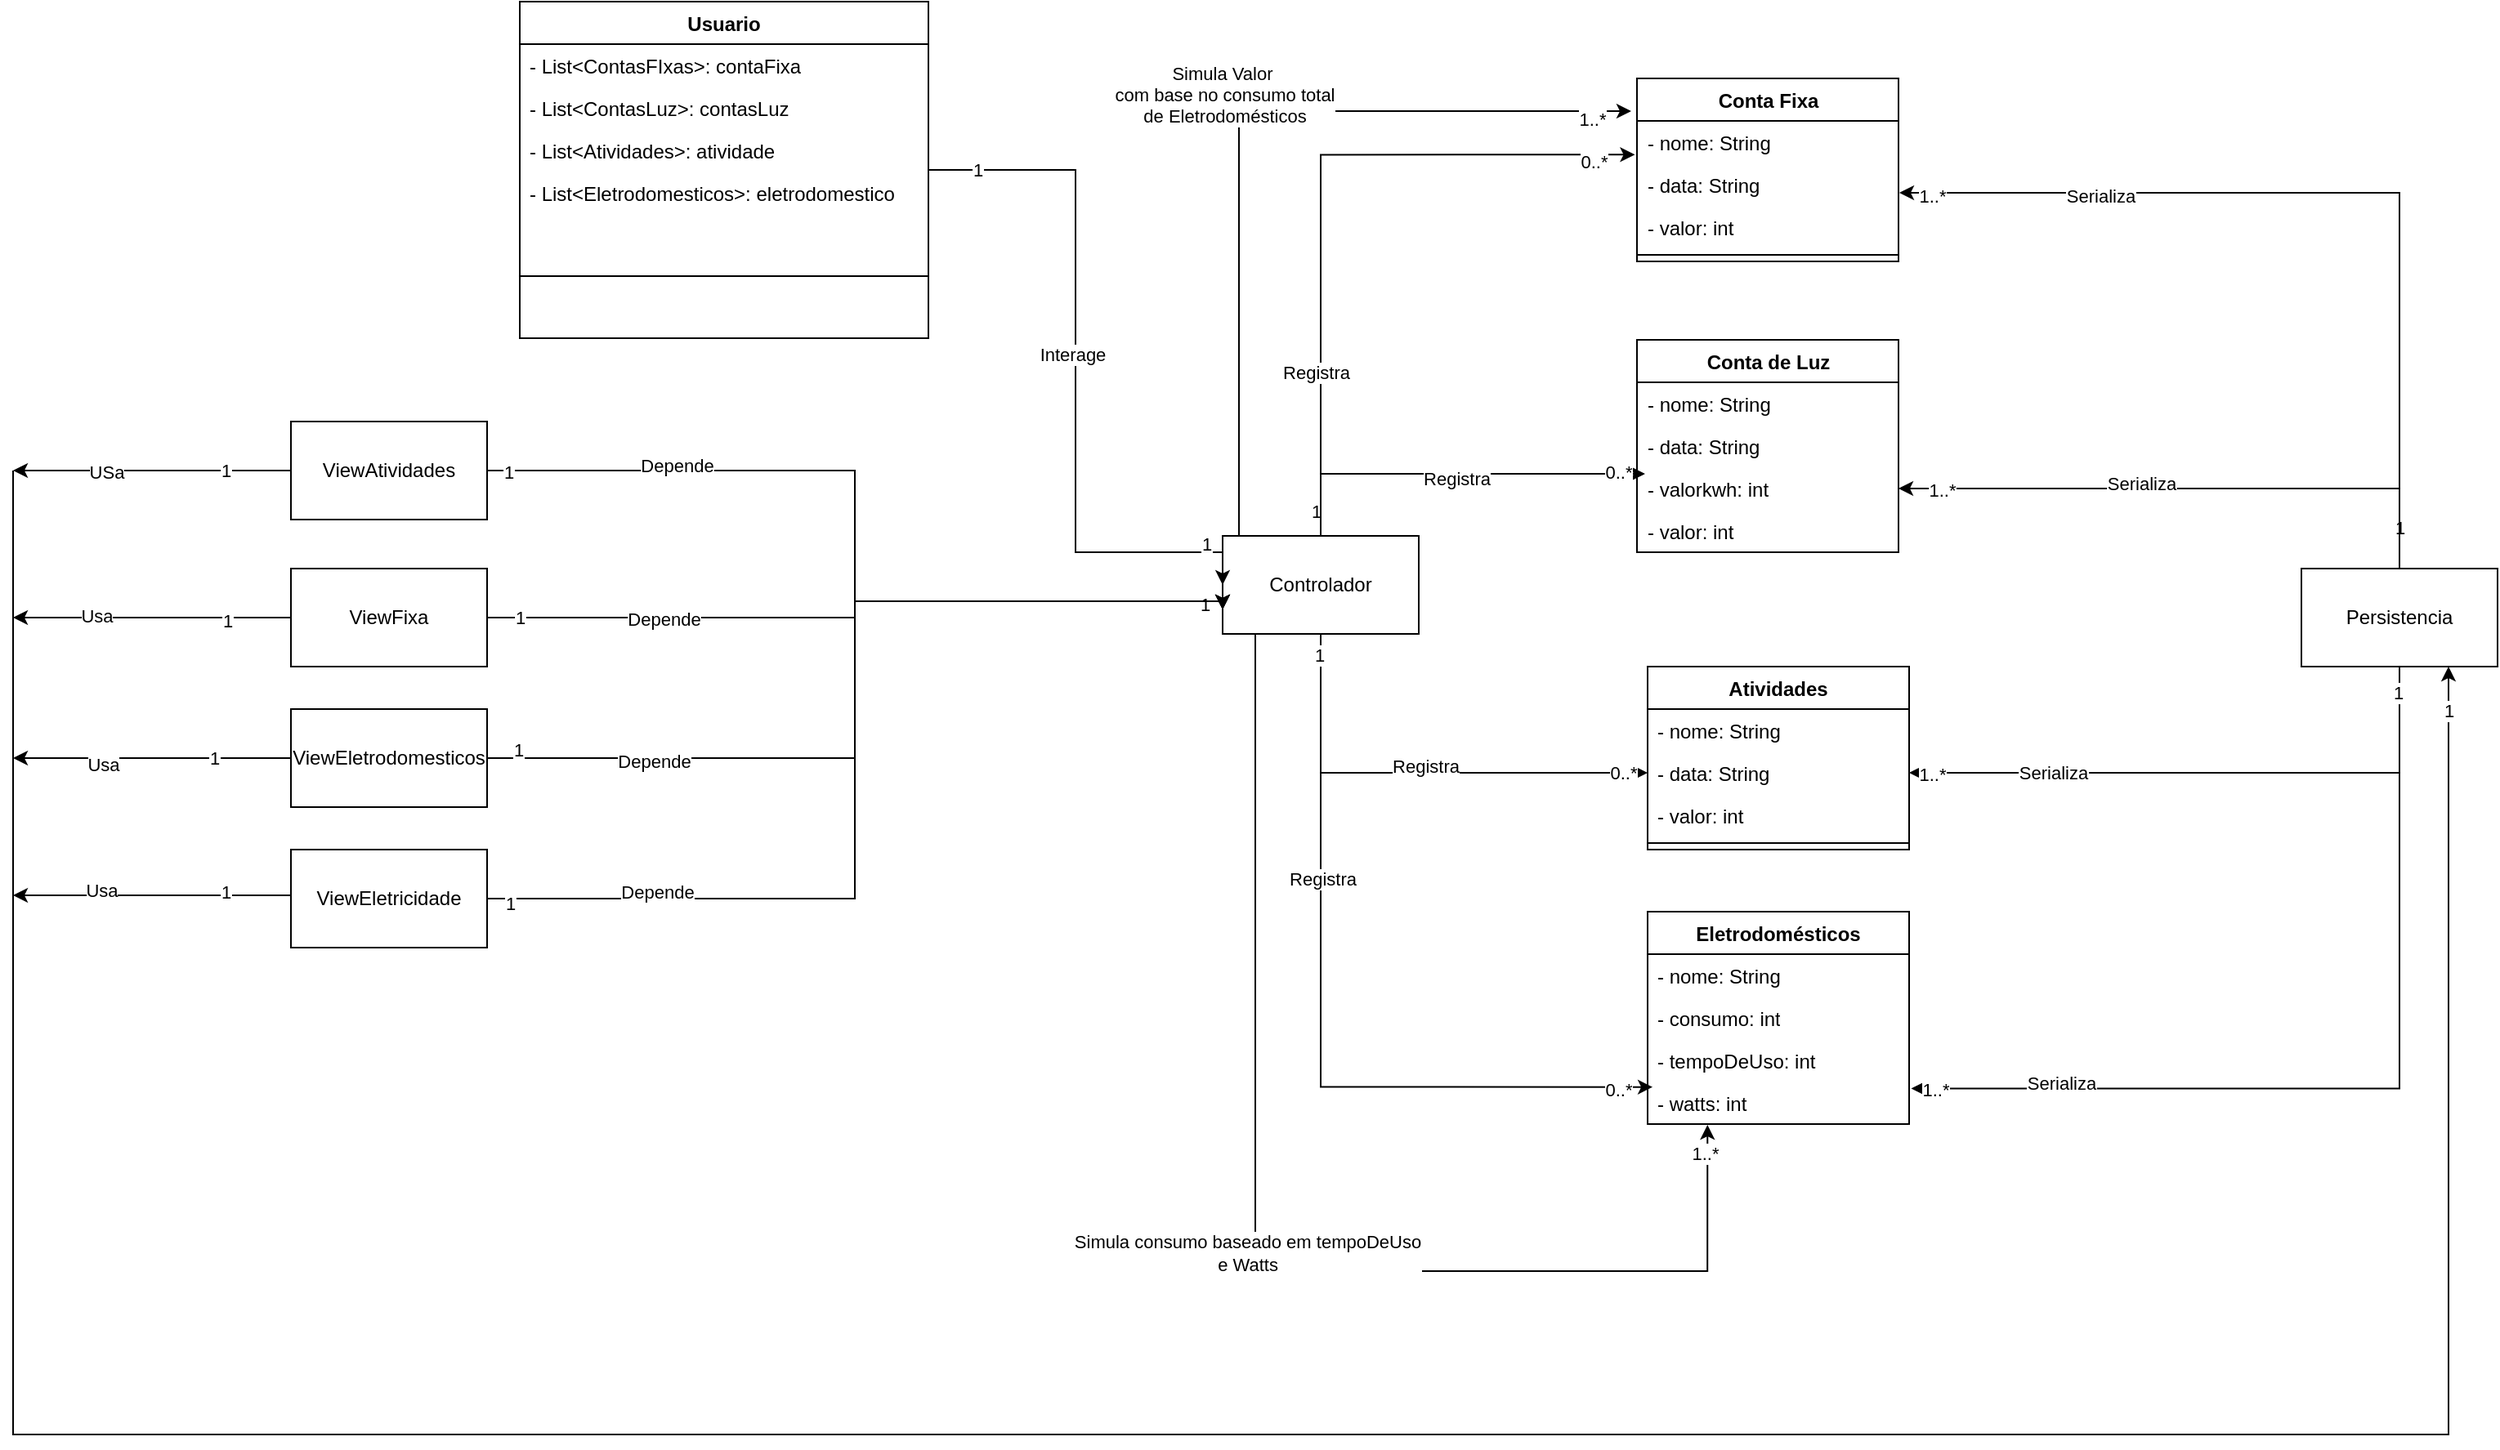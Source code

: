 <mxfile version="27.1.6">
  <diagram name="Página-1" id="8loe4KsNV_EKxlekJNdM">
    <mxGraphModel dx="2044" dy="1196" grid="1" gridSize="10" guides="1" tooltips="1" connect="1" arrows="1" fold="1" page="1" pageScale="1" pageWidth="827" pageHeight="1169" math="0" shadow="0">
      <root>
        <mxCell id="0" />
        <mxCell id="1" parent="0" />
        <mxCell id="wCNE585S87sCHi-Y6KFf-53" style="edgeStyle=orthogonalEdgeStyle;rounded=0;orthogonalLoop=1;jettySize=auto;html=1;entryX=1;entryY=0.5;entryDx=0;entryDy=0;" edge="1" parent="1" source="cfNvjKSxgFuLiAWqWSHC-1" target="wCNE585S87sCHi-Y6KFf-15">
          <mxGeometry relative="1" as="geometry" />
        </mxCell>
        <mxCell id="wCNE585S87sCHi-Y6KFf-56" value="Serializa" style="edgeLabel;html=1;align=center;verticalAlign=middle;resizable=0;points=[];" vertex="1" connectable="0" parent="wCNE585S87sCHi-Y6KFf-53">
          <mxGeometry x="0.164" y="-3" relative="1" as="geometry">
            <mxPoint as="offset" />
          </mxGeometry>
        </mxCell>
        <mxCell id="wCNE585S87sCHi-Y6KFf-61" value="1" style="edgeLabel;html=1;align=center;verticalAlign=middle;resizable=0;points=[];" vertex="1" connectable="0" parent="wCNE585S87sCHi-Y6KFf-53">
          <mxGeometry x="-0.86" relative="1" as="geometry">
            <mxPoint as="offset" />
          </mxGeometry>
        </mxCell>
        <mxCell id="wCNE585S87sCHi-Y6KFf-62" value="1..*" style="edgeLabel;html=1;align=center;verticalAlign=middle;resizable=0;points=[];" vertex="1" connectable="0" parent="wCNE585S87sCHi-Y6KFf-53">
          <mxGeometry x="0.852" y="1" relative="1" as="geometry">
            <mxPoint as="offset" />
          </mxGeometry>
        </mxCell>
        <mxCell id="wCNE585S87sCHi-Y6KFf-54" style="edgeStyle=orthogonalEdgeStyle;rounded=0;orthogonalLoop=1;jettySize=auto;html=1;entryX=1;entryY=0.5;entryDx=0;entryDy=0;" edge="1" parent="1" source="cfNvjKSxgFuLiAWqWSHC-1" target="wCNE585S87sCHi-Y6KFf-22">
          <mxGeometry relative="1" as="geometry" />
        </mxCell>
        <mxCell id="wCNE585S87sCHi-Y6KFf-57" value="Serializa" style="edgeLabel;html=1;align=center;verticalAlign=middle;resizable=0;points=[];" vertex="1" connectable="0" parent="wCNE585S87sCHi-Y6KFf-54">
          <mxGeometry x="0.519" relative="1" as="geometry">
            <mxPoint as="offset" />
          </mxGeometry>
        </mxCell>
        <mxCell id="wCNE585S87sCHi-Y6KFf-63" value="1..*" style="edgeLabel;html=1;align=center;verticalAlign=middle;resizable=0;points=[];" vertex="1" connectable="0" parent="wCNE585S87sCHi-Y6KFf-54">
          <mxGeometry x="0.924" y="1" relative="1" as="geometry">
            <mxPoint as="offset" />
          </mxGeometry>
        </mxCell>
        <mxCell id="cfNvjKSxgFuLiAWqWSHC-1" value="Persistencia" style="rounded=0;whiteSpace=wrap;html=1;" parent="1" vertex="1">
          <mxGeometry x="1450" y="400" width="120" height="60" as="geometry" />
        </mxCell>
        <mxCell id="8TDIL2olZ708_3ujhwu4-5" style="edgeStyle=orthogonalEdgeStyle;rounded=0;orthogonalLoop=1;jettySize=auto;html=1;entryX=-0.008;entryY=0.795;entryDx=0;entryDy=0;entryPerimeter=0;" parent="1" source="cfNvjKSxgFuLiAWqWSHC-2" target="wCNE585S87sCHi-Y6KFf-8" edge="1">
          <mxGeometry relative="1" as="geometry">
            <mxPoint x="890" y="264" as="targetPoint" />
          </mxGeometry>
        </mxCell>
        <mxCell id="8TDIL2olZ708_3ujhwu4-6" value="Registra" style="edgeLabel;html=1;align=center;verticalAlign=middle;resizable=0;points=[];" parent="8TDIL2olZ708_3ujhwu4-5" vertex="1" connectable="0">
          <mxGeometry x="-0.528" y="3" relative="1" as="geometry">
            <mxPoint as="offset" />
          </mxGeometry>
        </mxCell>
        <mxCell id="8s1A1wWxofZtqTntMRIn-34" value="1" style="edgeLabel;html=1;align=center;verticalAlign=middle;resizable=0;points=[];" parent="8TDIL2olZ708_3ujhwu4-5" vertex="1" connectable="0">
          <mxGeometry x="-0.93" y="3" relative="1" as="geometry">
            <mxPoint as="offset" />
          </mxGeometry>
        </mxCell>
        <mxCell id="8s1A1wWxofZtqTntMRIn-35" value="0..*" style="edgeLabel;html=1;align=center;verticalAlign=middle;resizable=0;points=[];" parent="8TDIL2olZ708_3ujhwu4-5" vertex="1" connectable="0">
          <mxGeometry x="0.879" y="-4" relative="1" as="geometry">
            <mxPoint as="offset" />
          </mxGeometry>
        </mxCell>
        <mxCell id="wCNE585S87sCHi-Y6KFf-34" style="edgeStyle=orthogonalEdgeStyle;rounded=0;orthogonalLoop=1;jettySize=auto;html=1;entryX=0;entryY=0.5;entryDx=0;entryDy=0;" edge="1" parent="1" source="cfNvjKSxgFuLiAWqWSHC-2" target="wCNE585S87sCHi-Y6KFf-22">
          <mxGeometry relative="1" as="geometry" />
        </mxCell>
        <mxCell id="wCNE585S87sCHi-Y6KFf-38" value="Registra" style="edgeLabel;html=1;align=center;verticalAlign=middle;resizable=0;points=[];" vertex="1" connectable="0" parent="wCNE585S87sCHi-Y6KFf-34">
          <mxGeometry x="0.045" y="4" relative="1" as="geometry">
            <mxPoint as="offset" />
          </mxGeometry>
        </mxCell>
        <mxCell id="wCNE585S87sCHi-Y6KFf-76" value="0..*" style="edgeLabel;html=1;align=center;verticalAlign=middle;resizable=0;points=[];" vertex="1" connectable="0" parent="wCNE585S87sCHi-Y6KFf-34">
          <mxGeometry x="0.891" relative="1" as="geometry">
            <mxPoint as="offset" />
          </mxGeometry>
        </mxCell>
        <mxCell id="cfNvjKSxgFuLiAWqWSHC-2" value="Controlador" style="rounded=0;whiteSpace=wrap;html=1;" parent="1" vertex="1">
          <mxGeometry x="790" y="380" width="120" height="60" as="geometry" />
        </mxCell>
        <mxCell id="wCNE585S87sCHi-Y6KFf-7" value="Conta Fixa" style="swimlane;fontStyle=1;align=center;verticalAlign=top;childLayout=stackLayout;horizontal=1;startSize=26;horizontalStack=0;resizeParent=1;resizeParentMax=0;resizeLast=0;collapsible=1;marginBottom=0;whiteSpace=wrap;html=1;" vertex="1" parent="1">
          <mxGeometry x="1043.5" y="100" width="160" height="112" as="geometry" />
        </mxCell>
        <mxCell id="wCNE585S87sCHi-Y6KFf-8" value="- nome: String" style="text;strokeColor=none;fillColor=none;align=left;verticalAlign=top;spacingLeft=4;spacingRight=4;overflow=hidden;rotatable=0;points=[[0,0.5],[1,0.5]];portConstraint=eastwest;whiteSpace=wrap;html=1;" vertex="1" parent="wCNE585S87sCHi-Y6KFf-7">
          <mxGeometry y="26" width="160" height="26" as="geometry" />
        </mxCell>
        <mxCell id="wCNE585S87sCHi-Y6KFf-9" value="- data: String" style="text;strokeColor=none;fillColor=none;align=left;verticalAlign=top;spacingLeft=4;spacingRight=4;overflow=hidden;rotatable=0;points=[[0,0.5],[1,0.5]];portConstraint=eastwest;whiteSpace=wrap;html=1;" vertex="1" parent="wCNE585S87sCHi-Y6KFf-7">
          <mxGeometry y="52" width="160" height="26" as="geometry" />
        </mxCell>
        <mxCell id="wCNE585S87sCHi-Y6KFf-10" value="- valor: int" style="text;strokeColor=none;fillColor=none;align=left;verticalAlign=top;spacingLeft=4;spacingRight=4;overflow=hidden;rotatable=0;points=[[0,0.5],[1,0.5]];portConstraint=eastwest;whiteSpace=wrap;html=1;" vertex="1" parent="wCNE585S87sCHi-Y6KFf-7">
          <mxGeometry y="78" width="160" height="26" as="geometry" />
        </mxCell>
        <mxCell id="wCNE585S87sCHi-Y6KFf-11" value="" style="line;strokeWidth=1;fillColor=none;align=left;verticalAlign=middle;spacingTop=-1;spacingLeft=3;spacingRight=3;rotatable=0;labelPosition=right;points=[];portConstraint=eastwest;strokeColor=inherit;" vertex="1" parent="wCNE585S87sCHi-Y6KFf-7">
          <mxGeometry y="104" width="160" height="8" as="geometry" />
        </mxCell>
        <mxCell id="wCNE585S87sCHi-Y6KFf-12" value="Conta de Luz" style="swimlane;fontStyle=1;align=center;verticalAlign=top;childLayout=stackLayout;horizontal=1;startSize=26;horizontalStack=0;resizeParent=1;resizeParentMax=0;resizeLast=0;collapsible=1;marginBottom=0;whiteSpace=wrap;html=1;" vertex="1" parent="1">
          <mxGeometry x="1043.5" y="260" width="160" height="130" as="geometry" />
        </mxCell>
        <mxCell id="wCNE585S87sCHi-Y6KFf-13" value="- nome: String" style="text;strokeColor=none;fillColor=none;align=left;verticalAlign=top;spacingLeft=4;spacingRight=4;overflow=hidden;rotatable=0;points=[[0,0.5],[1,0.5]];portConstraint=eastwest;whiteSpace=wrap;html=1;" vertex="1" parent="wCNE585S87sCHi-Y6KFf-12">
          <mxGeometry y="26" width="160" height="26" as="geometry" />
        </mxCell>
        <mxCell id="wCNE585S87sCHi-Y6KFf-14" value="- data: String" style="text;strokeColor=none;fillColor=none;align=left;verticalAlign=top;spacingLeft=4;spacingRight=4;overflow=hidden;rotatable=0;points=[[0,0.5],[1,0.5]];portConstraint=eastwest;whiteSpace=wrap;html=1;" vertex="1" parent="wCNE585S87sCHi-Y6KFf-12">
          <mxGeometry y="52" width="160" height="26" as="geometry" />
        </mxCell>
        <mxCell id="wCNE585S87sCHi-Y6KFf-15" value="- valorkwh: int&lt;br&gt;&lt;br&gt;&lt;div&gt;&lt;br&gt;&lt;/div&gt;" style="text;strokeColor=none;fillColor=none;align=left;verticalAlign=top;spacingLeft=4;spacingRight=4;overflow=hidden;rotatable=0;points=[[0,0.5],[1,0.5]];portConstraint=eastwest;whiteSpace=wrap;html=1;" vertex="1" parent="wCNE585S87sCHi-Y6KFf-12">
          <mxGeometry y="78" width="160" height="26" as="geometry" />
        </mxCell>
        <mxCell id="wCNE585S87sCHi-Y6KFf-19" value="- valor: int&lt;br&gt;&lt;br&gt;&lt;div&gt;&lt;br&gt;&lt;/div&gt;" style="text;strokeColor=none;fillColor=none;align=left;verticalAlign=top;spacingLeft=4;spacingRight=4;overflow=hidden;rotatable=0;points=[[0,0.5],[1,0.5]];portConstraint=eastwest;whiteSpace=wrap;html=1;" vertex="1" parent="wCNE585S87sCHi-Y6KFf-12">
          <mxGeometry y="104" width="160" height="26" as="geometry" />
        </mxCell>
        <mxCell id="wCNE585S87sCHi-Y6KFf-20" value="Atividades" style="swimlane;fontStyle=1;align=center;verticalAlign=top;childLayout=stackLayout;horizontal=1;startSize=26;horizontalStack=0;resizeParent=1;resizeParentMax=0;resizeLast=0;collapsible=1;marginBottom=0;whiteSpace=wrap;html=1;" vertex="1" parent="1">
          <mxGeometry x="1050" y="460" width="160" height="112" as="geometry" />
        </mxCell>
        <mxCell id="wCNE585S87sCHi-Y6KFf-21" value="- nome: String" style="text;strokeColor=none;fillColor=none;align=left;verticalAlign=top;spacingLeft=4;spacingRight=4;overflow=hidden;rotatable=0;points=[[0,0.5],[1,0.5]];portConstraint=eastwest;whiteSpace=wrap;html=1;" vertex="1" parent="wCNE585S87sCHi-Y6KFf-20">
          <mxGeometry y="26" width="160" height="26" as="geometry" />
        </mxCell>
        <mxCell id="wCNE585S87sCHi-Y6KFf-22" value="- data: String" style="text;strokeColor=none;fillColor=none;align=left;verticalAlign=top;spacingLeft=4;spacingRight=4;overflow=hidden;rotatable=0;points=[[0,0.5],[1,0.5]];portConstraint=eastwest;whiteSpace=wrap;html=1;" vertex="1" parent="wCNE585S87sCHi-Y6KFf-20">
          <mxGeometry y="52" width="160" height="26" as="geometry" />
        </mxCell>
        <mxCell id="wCNE585S87sCHi-Y6KFf-23" value="- valor: int" style="text;strokeColor=none;fillColor=none;align=left;verticalAlign=top;spacingLeft=4;spacingRight=4;overflow=hidden;rotatable=0;points=[[0,0.5],[1,0.5]];portConstraint=eastwest;whiteSpace=wrap;html=1;" vertex="1" parent="wCNE585S87sCHi-Y6KFf-20">
          <mxGeometry y="78" width="160" height="26" as="geometry" />
        </mxCell>
        <mxCell id="wCNE585S87sCHi-Y6KFf-24" value="" style="line;strokeWidth=1;fillColor=none;align=left;verticalAlign=middle;spacingTop=-1;spacingLeft=3;spacingRight=3;rotatable=0;labelPosition=right;points=[];portConstraint=eastwest;strokeColor=inherit;" vertex="1" parent="wCNE585S87sCHi-Y6KFf-20">
          <mxGeometry y="104" width="160" height="8" as="geometry" />
        </mxCell>
        <mxCell id="wCNE585S87sCHi-Y6KFf-25" value="Eletrodomésticos" style="swimlane;fontStyle=1;align=center;verticalAlign=top;childLayout=stackLayout;horizontal=1;startSize=26;horizontalStack=0;resizeParent=1;resizeParentMax=0;resizeLast=0;collapsible=1;marginBottom=0;whiteSpace=wrap;html=1;" vertex="1" parent="1">
          <mxGeometry x="1050" y="610" width="160" height="130" as="geometry" />
        </mxCell>
        <mxCell id="wCNE585S87sCHi-Y6KFf-26" value="- nome: String" style="text;strokeColor=none;fillColor=none;align=left;verticalAlign=top;spacingLeft=4;spacingRight=4;overflow=hidden;rotatable=0;points=[[0,0.5],[1,0.5]];portConstraint=eastwest;whiteSpace=wrap;html=1;" vertex="1" parent="wCNE585S87sCHi-Y6KFf-25">
          <mxGeometry y="26" width="160" height="26" as="geometry" />
        </mxCell>
        <mxCell id="wCNE585S87sCHi-Y6KFf-27" value="- consumo: int" style="text;strokeColor=none;fillColor=none;align=left;verticalAlign=top;spacingLeft=4;spacingRight=4;overflow=hidden;rotatable=0;points=[[0,0.5],[1,0.5]];portConstraint=eastwest;whiteSpace=wrap;html=1;" vertex="1" parent="wCNE585S87sCHi-Y6KFf-25">
          <mxGeometry y="52" width="160" height="26" as="geometry" />
        </mxCell>
        <mxCell id="wCNE585S87sCHi-Y6KFf-28" value="- tempoDeUso: int" style="text;strokeColor=none;fillColor=none;align=left;verticalAlign=top;spacingLeft=4;spacingRight=4;overflow=hidden;rotatable=0;points=[[0,0.5],[1,0.5]];portConstraint=eastwest;whiteSpace=wrap;html=1;" vertex="1" parent="wCNE585S87sCHi-Y6KFf-25">
          <mxGeometry y="78" width="160" height="26" as="geometry" />
        </mxCell>
        <mxCell id="wCNE585S87sCHi-Y6KFf-30" value="- watts: int" style="text;strokeColor=none;fillColor=none;align=left;verticalAlign=top;spacingLeft=4;spacingRight=4;overflow=hidden;rotatable=0;points=[[0,0.5],[1,0.5]];portConstraint=eastwest;whiteSpace=wrap;html=1;" vertex="1" parent="wCNE585S87sCHi-Y6KFf-25">
          <mxGeometry y="104" width="160" height="26" as="geometry" />
        </mxCell>
        <mxCell id="wCNE585S87sCHi-Y6KFf-32" style="edgeStyle=orthogonalEdgeStyle;rounded=0;orthogonalLoop=1;jettySize=auto;html=1;entryX=0.031;entryY=0.154;entryDx=0;entryDy=0;entryPerimeter=0;" edge="1" parent="1" source="cfNvjKSxgFuLiAWqWSHC-2" target="wCNE585S87sCHi-Y6KFf-15">
          <mxGeometry relative="1" as="geometry" />
        </mxCell>
        <mxCell id="wCNE585S87sCHi-Y6KFf-37" value="Registra" style="edgeLabel;html=1;align=center;verticalAlign=middle;resizable=0;points=[];" vertex="1" connectable="0" parent="wCNE585S87sCHi-Y6KFf-32">
          <mxGeometry x="0.02" y="-3" relative="1" as="geometry">
            <mxPoint as="offset" />
          </mxGeometry>
        </mxCell>
        <mxCell id="wCNE585S87sCHi-Y6KFf-41" value="0..*" style="edgeLabel;html=1;align=center;verticalAlign=middle;resizable=0;points=[];" vertex="1" connectable="0" parent="wCNE585S87sCHi-Y6KFf-32">
          <mxGeometry x="0.857" y="1" relative="1" as="geometry">
            <mxPoint as="offset" />
          </mxGeometry>
        </mxCell>
        <mxCell id="wCNE585S87sCHi-Y6KFf-33" style="edgeStyle=orthogonalEdgeStyle;rounded=0;orthogonalLoop=1;jettySize=auto;html=1;entryX=0.019;entryY=0.128;entryDx=0;entryDy=0;entryPerimeter=0;" edge="1" parent="1" source="cfNvjKSxgFuLiAWqWSHC-2" target="wCNE585S87sCHi-Y6KFf-30">
          <mxGeometry relative="1" as="geometry" />
        </mxCell>
        <mxCell id="wCNE585S87sCHi-Y6KFf-40" value="Registra" style="edgeLabel;html=1;align=center;verticalAlign=middle;resizable=0;points=[];" vertex="1" connectable="0" parent="wCNE585S87sCHi-Y6KFf-33">
          <mxGeometry x="-0.378" y="1" relative="1" as="geometry">
            <mxPoint as="offset" />
          </mxGeometry>
        </mxCell>
        <mxCell id="wCNE585S87sCHi-Y6KFf-49" value="1" style="edgeLabel;html=1;align=center;verticalAlign=middle;resizable=0;points=[];" vertex="1" connectable="0" parent="wCNE585S87sCHi-Y6KFf-33">
          <mxGeometry x="-0.945" y="-1" relative="1" as="geometry">
            <mxPoint as="offset" />
          </mxGeometry>
        </mxCell>
        <mxCell id="wCNE585S87sCHi-Y6KFf-77" value="0..*" style="edgeLabel;html=1;align=center;verticalAlign=middle;resizable=0;points=[];" vertex="1" connectable="0" parent="wCNE585S87sCHi-Y6KFf-33">
          <mxGeometry x="0.914" y="-1" relative="1" as="geometry">
            <mxPoint as="offset" />
          </mxGeometry>
        </mxCell>
        <mxCell id="wCNE585S87sCHi-Y6KFf-55" style="edgeStyle=orthogonalEdgeStyle;rounded=0;orthogonalLoop=1;jettySize=auto;html=1;entryX=1.008;entryY=0.162;entryDx=0;entryDy=0;entryPerimeter=0;" edge="1" parent="1" source="cfNvjKSxgFuLiAWqWSHC-1" target="wCNE585S87sCHi-Y6KFf-30">
          <mxGeometry relative="1" as="geometry" />
        </mxCell>
        <mxCell id="wCNE585S87sCHi-Y6KFf-58" value="Serializa" style="edgeLabel;html=1;align=center;verticalAlign=middle;resizable=0;points=[];" vertex="1" connectable="0" parent="wCNE585S87sCHi-Y6KFf-55">
          <mxGeometry x="0.671" y="-3" relative="1" as="geometry">
            <mxPoint as="offset" />
          </mxGeometry>
        </mxCell>
        <mxCell id="wCNE585S87sCHi-Y6KFf-59" value="1" style="edgeLabel;html=1;align=center;verticalAlign=middle;resizable=0;points=[];" vertex="1" connectable="0" parent="wCNE585S87sCHi-Y6KFf-55">
          <mxGeometry x="-0.945" y="-1" relative="1" as="geometry">
            <mxPoint as="offset" />
          </mxGeometry>
        </mxCell>
        <mxCell id="wCNE585S87sCHi-Y6KFf-64" value="1..*" style="edgeLabel;html=1;align=center;verticalAlign=middle;resizable=0;points=[];" vertex="1" connectable="0" parent="wCNE585S87sCHi-Y6KFf-55">
          <mxGeometry x="0.946" y="1" relative="1" as="geometry">
            <mxPoint as="offset" />
          </mxGeometry>
        </mxCell>
        <mxCell id="wCNE585S87sCHi-Y6KFf-90" style="edgeStyle=orthogonalEdgeStyle;rounded=0;orthogonalLoop=1;jettySize=auto;html=1;entryX=0;entryY=0.75;entryDx=0;entryDy=0;" edge="1" parent="1" source="wCNE585S87sCHi-Y6KFf-79" target="cfNvjKSxgFuLiAWqWSHC-2">
          <mxGeometry relative="1" as="geometry">
            <mxPoint x="570" y="450" as="targetPoint" />
            <Array as="points">
              <mxPoint x="565" y="340" />
              <mxPoint x="565" y="420" />
              <mxPoint x="790" y="420" />
            </Array>
          </mxGeometry>
        </mxCell>
        <mxCell id="wCNE585S87sCHi-Y6KFf-91" value="1" style="edgeLabel;html=1;align=center;verticalAlign=middle;resizable=0;points=[];" vertex="1" connectable="0" parent="wCNE585S87sCHi-Y6KFf-90">
          <mxGeometry x="-0.954" y="-1" relative="1" as="geometry">
            <mxPoint as="offset" />
          </mxGeometry>
        </mxCell>
        <mxCell id="wCNE585S87sCHi-Y6KFf-92" value="1" style="edgeLabel;html=1;align=center;verticalAlign=middle;resizable=0;points=[];" vertex="1" connectable="0" parent="wCNE585S87sCHi-Y6KFf-90">
          <mxGeometry x="0.941" y="-2" relative="1" as="geometry">
            <mxPoint as="offset" />
          </mxGeometry>
        </mxCell>
        <mxCell id="wCNE585S87sCHi-Y6KFf-137" value="Depende" style="edgeLabel;html=1;align=center;verticalAlign=middle;resizable=0;points=[];" vertex="1" connectable="0" parent="wCNE585S87sCHi-Y6KFf-90">
          <mxGeometry x="-0.564" y="3" relative="1" as="geometry">
            <mxPoint x="-1" as="offset" />
          </mxGeometry>
        </mxCell>
        <mxCell id="wCNE585S87sCHi-Y6KFf-145" style="edgeStyle=elbowEdgeStyle;rounded=0;orthogonalLoop=1;jettySize=auto;html=1;elbow=vertical;entryX=0.75;entryY=1;entryDx=0;entryDy=0;" edge="1" parent="1" target="cfNvjKSxgFuLiAWqWSHC-1">
          <mxGeometry relative="1" as="geometry">
            <mxPoint x="1560" y="950" as="targetPoint" />
            <mxPoint x="50" y="340" as="sourcePoint" />
            <Array as="points">
              <mxPoint x="820" y="930" />
            </Array>
          </mxGeometry>
        </mxCell>
        <mxCell id="wCNE585S87sCHi-Y6KFf-159" value="1" style="edgeLabel;html=1;align=center;verticalAlign=middle;resizable=0;points=[];" vertex="1" connectable="0" parent="wCNE585S87sCHi-Y6KFf-145">
          <mxGeometry x="0.979" relative="1" as="geometry">
            <mxPoint as="offset" />
          </mxGeometry>
        </mxCell>
        <mxCell id="wCNE585S87sCHi-Y6KFf-147" style="edgeStyle=orthogonalEdgeStyle;rounded=0;orthogonalLoop=1;jettySize=auto;html=1;" edge="1" parent="1" source="wCNE585S87sCHi-Y6KFf-79">
          <mxGeometry relative="1" as="geometry">
            <mxPoint x="50" y="340" as="targetPoint" />
          </mxGeometry>
        </mxCell>
        <mxCell id="wCNE585S87sCHi-Y6KFf-151" value="1" style="edgeLabel;html=1;align=center;verticalAlign=middle;resizable=0;points=[];" vertex="1" connectable="0" parent="wCNE585S87sCHi-Y6KFf-147">
          <mxGeometry x="-0.526" relative="1" as="geometry">
            <mxPoint as="offset" />
          </mxGeometry>
        </mxCell>
        <mxCell id="wCNE585S87sCHi-Y6KFf-155" value="USa" style="edgeLabel;html=1;align=center;verticalAlign=middle;resizable=0;points=[];" vertex="1" connectable="0" parent="wCNE585S87sCHi-Y6KFf-147">
          <mxGeometry x="0.332" relative="1" as="geometry">
            <mxPoint as="offset" />
          </mxGeometry>
        </mxCell>
        <mxCell id="wCNE585S87sCHi-Y6KFf-79" value="ViewAtividades" style="rounded=0;whiteSpace=wrap;html=1;" vertex="1" parent="1">
          <mxGeometry x="220" y="310" width="120" height="60" as="geometry" />
        </mxCell>
        <mxCell id="wCNE585S87sCHi-Y6KFf-95" style="edgeStyle=orthogonalEdgeStyle;rounded=0;orthogonalLoop=1;jettySize=auto;html=1;" edge="1" parent="1">
          <mxGeometry relative="1" as="geometry">
            <mxPoint x="1510" y="400" as="sourcePoint" />
            <mxPoint x="1204" y="170" as="targetPoint" />
            <Array as="points">
              <mxPoint x="1510" y="170" />
              <mxPoint x="1204" y="170" />
            </Array>
          </mxGeometry>
        </mxCell>
        <mxCell id="wCNE585S87sCHi-Y6KFf-96" value="Serializa" style="edgeLabel;html=1;align=center;verticalAlign=middle;resizable=0;points=[];" vertex="1" connectable="0" parent="wCNE585S87sCHi-Y6KFf-95">
          <mxGeometry x="0.541" y="2" relative="1" as="geometry">
            <mxPoint as="offset" />
          </mxGeometry>
        </mxCell>
        <mxCell id="wCNE585S87sCHi-Y6KFf-97" value="1..*" style="edgeLabel;html=1;align=center;verticalAlign=middle;resizable=0;points=[];" vertex="1" connectable="0" parent="wCNE585S87sCHi-Y6KFf-95">
          <mxGeometry x="0.925" y="2" relative="1" as="geometry">
            <mxPoint as="offset" />
          </mxGeometry>
        </mxCell>
        <mxCell id="wCNE585S87sCHi-Y6KFf-119" style="edgeStyle=orthogonalEdgeStyle;rounded=0;orthogonalLoop=1;jettySize=auto;html=1;entryX=0;entryY=0.5;entryDx=0;entryDy=0;" edge="1" parent="1" source="wCNE585S87sCHi-Y6KFf-104" target="cfNvjKSxgFuLiAWqWSHC-2">
          <mxGeometry relative="1" as="geometry">
            <Array as="points">
              <mxPoint x="700" y="156" />
              <mxPoint x="700" y="390" />
              <mxPoint x="790" y="390" />
            </Array>
          </mxGeometry>
        </mxCell>
        <mxCell id="wCNE585S87sCHi-Y6KFf-120" value="Interage" style="edgeLabel;html=1;align=center;verticalAlign=middle;resizable=0;points=[];" vertex="1" connectable="0" parent="wCNE585S87sCHi-Y6KFf-119">
          <mxGeometry x="-0.064" y="-2" relative="1" as="geometry">
            <mxPoint as="offset" />
          </mxGeometry>
        </mxCell>
        <mxCell id="wCNE585S87sCHi-Y6KFf-121" value="1" style="edgeLabel;html=1;align=center;verticalAlign=middle;resizable=0;points=[];" vertex="1" connectable="0" parent="wCNE585S87sCHi-Y6KFf-119">
          <mxGeometry x="-0.864" relative="1" as="geometry">
            <mxPoint as="offset" />
          </mxGeometry>
        </mxCell>
        <mxCell id="wCNE585S87sCHi-Y6KFf-122" value="1" style="edgeLabel;html=1;align=center;verticalAlign=middle;resizable=0;points=[];" vertex="1" connectable="0" parent="wCNE585S87sCHi-Y6KFf-119">
          <mxGeometry x="0.859" y="5" relative="1" as="geometry">
            <mxPoint as="offset" />
          </mxGeometry>
        </mxCell>
        <mxCell id="wCNE585S87sCHi-Y6KFf-104" value="Usuario" style="swimlane;fontStyle=1;align=center;verticalAlign=top;childLayout=stackLayout;horizontal=1;startSize=26;horizontalStack=0;resizeParent=1;resizeParentMax=0;resizeLast=0;collapsible=1;marginBottom=0;whiteSpace=wrap;html=1;" vertex="1" parent="1">
          <mxGeometry x="360" y="53" width="250" height="206" as="geometry" />
        </mxCell>
        <mxCell id="wCNE585S87sCHi-Y6KFf-105" value="- List&amp;lt;ContasFIxas&amp;gt;: contaFixa" style="text;strokeColor=none;fillColor=none;align=left;verticalAlign=top;spacingLeft=4;spacingRight=4;overflow=hidden;rotatable=0;points=[[0,0.5],[1,0.5]];portConstraint=eastwest;whiteSpace=wrap;html=1;" vertex="1" parent="wCNE585S87sCHi-Y6KFf-104">
          <mxGeometry y="26" width="250" height="26" as="geometry" />
        </mxCell>
        <mxCell id="wCNE585S87sCHi-Y6KFf-106" value="- List&amp;lt;ContasLuz&amp;gt;: contasLuz" style="text;strokeColor=none;fillColor=none;align=left;verticalAlign=top;spacingLeft=4;spacingRight=4;overflow=hidden;rotatable=0;points=[[0,0.5],[1,0.5]];portConstraint=eastwest;whiteSpace=wrap;html=1;" vertex="1" parent="wCNE585S87sCHi-Y6KFf-104">
          <mxGeometry y="52" width="250" height="26" as="geometry" />
        </mxCell>
        <mxCell id="wCNE585S87sCHi-Y6KFf-107" value="- List&amp;lt;Atividades&amp;gt;: atividade" style="text;strokeColor=none;fillColor=none;align=left;verticalAlign=top;spacingLeft=4;spacingRight=4;overflow=hidden;rotatable=0;points=[[0,0.5],[1,0.5]];portConstraint=eastwest;whiteSpace=wrap;html=1;" vertex="1" parent="wCNE585S87sCHi-Y6KFf-104">
          <mxGeometry y="78" width="250" height="26" as="geometry" />
        </mxCell>
        <mxCell id="wCNE585S87sCHi-Y6KFf-110" value="- List&amp;lt;Eletrodomesticos&amp;gt;: eletrodomestico" style="text;strokeColor=none;fillColor=none;align=left;verticalAlign=top;spacingLeft=4;spacingRight=4;overflow=hidden;rotatable=0;points=[[0,0.5],[1,0.5]];portConstraint=eastwest;whiteSpace=wrap;html=1;" vertex="1" parent="wCNE585S87sCHi-Y6KFf-104">
          <mxGeometry y="104" width="250" height="26" as="geometry" />
        </mxCell>
        <mxCell id="wCNE585S87sCHi-Y6KFf-108" value="" style="line;strokeWidth=1;fillColor=none;align=left;verticalAlign=middle;spacingTop=-1;spacingLeft=3;spacingRight=3;rotatable=0;labelPosition=right;points=[];portConstraint=eastwest;strokeColor=inherit;" vertex="1" parent="wCNE585S87sCHi-Y6KFf-104">
          <mxGeometry y="130" width="250" height="76" as="geometry" />
        </mxCell>
        <mxCell id="wCNE585S87sCHi-Y6KFf-112" value="" style="endArrow=classic;html=1;rounded=0;edgeStyle=elbowEdgeStyle;entryX=-0.022;entryY=0.179;entryDx=0;entryDy=0;entryPerimeter=0;" edge="1" parent="1" target="wCNE585S87sCHi-Y6KFf-7">
          <mxGeometry width="50" height="50" relative="1" as="geometry">
            <mxPoint x="800" y="380" as="sourcePoint" />
            <mxPoint x="1010" y="120" as="targetPoint" />
            <Array as="points">
              <mxPoint x="800" y="210" />
            </Array>
          </mxGeometry>
        </mxCell>
        <mxCell id="wCNE585S87sCHi-Y6KFf-115" value="Simula Valor&amp;nbsp;&lt;br&gt;com base no consumo total&lt;br&gt;de Eletrodomésticos" style="edgeLabel;html=1;align=center;verticalAlign=middle;resizable=0;points=[];" vertex="1" connectable="0" parent="wCNE585S87sCHi-Y6KFf-112">
          <mxGeometry x="0.314" y="1" relative="1" as="geometry">
            <mxPoint x="-78" y="-9" as="offset" />
          </mxGeometry>
        </mxCell>
        <mxCell id="wCNE585S87sCHi-Y6KFf-116" value="1..*" style="edgeLabel;html=1;align=center;verticalAlign=middle;resizable=0;points=[];" vertex="1" connectable="0" parent="wCNE585S87sCHi-Y6KFf-112">
          <mxGeometry x="0.903" y="-5" relative="1" as="geometry">
            <mxPoint as="offset" />
          </mxGeometry>
        </mxCell>
        <mxCell id="wCNE585S87sCHi-Y6KFf-113" value="" style="endArrow=classic;html=1;rounded=0;edgeStyle=orthogonalEdgeStyle;elbow=vertical;entryX=0.229;entryY=1.02;entryDx=0;entryDy=0;entryPerimeter=0;" edge="1" parent="1" target="wCNE585S87sCHi-Y6KFf-30">
          <mxGeometry width="50" height="50" relative="1" as="geometry">
            <mxPoint x="800" y="440" as="sourcePoint" />
            <mxPoint x="800" y="830" as="targetPoint" />
            <Array as="points">
              <mxPoint x="810" y="440" />
              <mxPoint x="810" y="830" />
              <mxPoint x="1087" y="830" />
            </Array>
          </mxGeometry>
        </mxCell>
        <mxCell id="wCNE585S87sCHi-Y6KFf-117" value="Simula consumo baseado em tempoDeUso&lt;br&gt;e Watts" style="edgeLabel;html=1;align=center;verticalAlign=middle;resizable=0;points=[];" vertex="1" connectable="0" parent="wCNE585S87sCHi-Y6KFf-113">
          <mxGeometry x="0.018" y="-2" relative="1" as="geometry">
            <mxPoint x="-3" y="-1" as="offset" />
          </mxGeometry>
        </mxCell>
        <mxCell id="wCNE585S87sCHi-Y6KFf-118" value="1..*" style="edgeLabel;html=1;align=center;verticalAlign=middle;resizable=0;points=[];" vertex="1" connectable="0" parent="wCNE585S87sCHi-Y6KFf-113">
          <mxGeometry x="0.955" y="2" relative="1" as="geometry">
            <mxPoint as="offset" />
          </mxGeometry>
        </mxCell>
        <mxCell id="wCNE585S87sCHi-Y6KFf-134" style="edgeStyle=orthogonalEdgeStyle;rounded=0;orthogonalLoop=1;jettySize=auto;html=1;entryX=0;entryY=0.75;entryDx=0;entryDy=0;" edge="1" parent="1" source="wCNE585S87sCHi-Y6KFf-126" target="cfNvjKSxgFuLiAWqWSHC-2">
          <mxGeometry relative="1" as="geometry">
            <Array as="points">
              <mxPoint x="565" y="430" />
              <mxPoint x="565" y="420" />
              <mxPoint x="790" y="420" />
            </Array>
          </mxGeometry>
        </mxCell>
        <mxCell id="wCNE585S87sCHi-Y6KFf-138" value="Depende" style="edgeLabel;html=1;align=center;verticalAlign=middle;resizable=0;points=[];" vertex="1" connectable="0" parent="wCNE585S87sCHi-Y6KFf-134">
          <mxGeometry x="-0.534" y="-1" relative="1" as="geometry">
            <mxPoint x="-1" as="offset" />
          </mxGeometry>
        </mxCell>
        <mxCell id="wCNE585S87sCHi-Y6KFf-144" value="1" style="edgeLabel;html=1;align=center;verticalAlign=middle;resizable=0;points=[];" vertex="1" connectable="0" parent="wCNE585S87sCHi-Y6KFf-134">
          <mxGeometry x="-0.913" relative="1" as="geometry">
            <mxPoint as="offset" />
          </mxGeometry>
        </mxCell>
        <mxCell id="wCNE585S87sCHi-Y6KFf-148" style="edgeStyle=orthogonalEdgeStyle;rounded=0;orthogonalLoop=1;jettySize=auto;html=1;" edge="1" parent="1" source="wCNE585S87sCHi-Y6KFf-126">
          <mxGeometry relative="1" as="geometry">
            <mxPoint x="50" y="430" as="targetPoint" />
          </mxGeometry>
        </mxCell>
        <mxCell id="wCNE585S87sCHi-Y6KFf-152" value="1" style="edgeLabel;html=1;align=center;verticalAlign=middle;resizable=0;points=[];" vertex="1" connectable="0" parent="wCNE585S87sCHi-Y6KFf-148">
          <mxGeometry x="-0.545" y="2" relative="1" as="geometry">
            <mxPoint as="offset" />
          </mxGeometry>
        </mxCell>
        <mxCell id="wCNE585S87sCHi-Y6KFf-156" value="Usa" style="edgeLabel;html=1;align=center;verticalAlign=middle;resizable=0;points=[];" vertex="1" connectable="0" parent="wCNE585S87sCHi-Y6KFf-148">
          <mxGeometry x="0.407" y="-2" relative="1" as="geometry">
            <mxPoint as="offset" />
          </mxGeometry>
        </mxCell>
        <mxCell id="wCNE585S87sCHi-Y6KFf-126" value="ViewFixa" style="rounded=0;whiteSpace=wrap;html=1;" vertex="1" parent="1">
          <mxGeometry x="220" y="400" width="120" height="60" as="geometry" />
        </mxCell>
        <mxCell id="wCNE585S87sCHi-Y6KFf-135" style="edgeStyle=orthogonalEdgeStyle;rounded=0;orthogonalLoop=1;jettySize=auto;html=1;entryX=0;entryY=0.75;entryDx=0;entryDy=0;" edge="1" parent="1" source="wCNE585S87sCHi-Y6KFf-127" target="cfNvjKSxgFuLiAWqWSHC-2">
          <mxGeometry relative="1" as="geometry">
            <Array as="points">
              <mxPoint x="565" y="516" />
              <mxPoint x="565" y="420" />
              <mxPoint x="790" y="420" />
            </Array>
          </mxGeometry>
        </mxCell>
        <mxCell id="wCNE585S87sCHi-Y6KFf-139" value="Depende" style="edgeLabel;html=1;align=center;verticalAlign=middle;resizable=0;points=[];" vertex="1" connectable="0" parent="wCNE585S87sCHi-Y6KFf-135">
          <mxGeometry x="-0.628" y="-2" relative="1" as="geometry">
            <mxPoint x="-1" as="offset" />
          </mxGeometry>
        </mxCell>
        <mxCell id="wCNE585S87sCHi-Y6KFf-142" value="1" style="edgeLabel;html=1;align=center;verticalAlign=middle;resizable=0;points=[];" vertex="1" connectable="0" parent="wCNE585S87sCHi-Y6KFf-135">
          <mxGeometry x="-0.928" y="5" relative="1" as="geometry">
            <mxPoint x="-1" as="offset" />
          </mxGeometry>
        </mxCell>
        <mxCell id="wCNE585S87sCHi-Y6KFf-149" style="edgeStyle=orthogonalEdgeStyle;rounded=0;orthogonalLoop=1;jettySize=auto;html=1;" edge="1" parent="1" source="wCNE585S87sCHi-Y6KFf-127">
          <mxGeometry relative="1" as="geometry">
            <mxPoint x="50" y="516" as="targetPoint" />
          </mxGeometry>
        </mxCell>
        <mxCell id="wCNE585S87sCHi-Y6KFf-153" value="1" style="edgeLabel;html=1;align=center;verticalAlign=middle;resizable=0;points=[];" vertex="1" connectable="0" parent="wCNE585S87sCHi-Y6KFf-149">
          <mxGeometry x="-0.45" relative="1" as="geometry">
            <mxPoint as="offset" />
          </mxGeometry>
        </mxCell>
        <mxCell id="wCNE585S87sCHi-Y6KFf-157" value="Usa" style="edgeLabel;html=1;align=center;verticalAlign=middle;resizable=0;points=[];" vertex="1" connectable="0" parent="wCNE585S87sCHi-Y6KFf-149">
          <mxGeometry x="0.357" y="3" relative="1" as="geometry">
            <mxPoint as="offset" />
          </mxGeometry>
        </mxCell>
        <mxCell id="wCNE585S87sCHi-Y6KFf-127" value="ViewEletrodomesticos" style="rounded=0;whiteSpace=wrap;html=1;" vertex="1" parent="1">
          <mxGeometry x="220" y="486" width="120" height="60" as="geometry" />
        </mxCell>
        <mxCell id="wCNE585S87sCHi-Y6KFf-136" style="edgeStyle=orthogonalEdgeStyle;rounded=0;orthogonalLoop=1;jettySize=auto;html=1;entryX=0;entryY=0.75;entryDx=0;entryDy=0;" edge="1" parent="1" source="wCNE585S87sCHi-Y6KFf-128" target="cfNvjKSxgFuLiAWqWSHC-2">
          <mxGeometry relative="1" as="geometry">
            <Array as="points">
              <mxPoint x="565" y="602" />
              <mxPoint x="565" y="420" />
              <mxPoint x="790" y="420" />
            </Array>
          </mxGeometry>
        </mxCell>
        <mxCell id="wCNE585S87sCHi-Y6KFf-140" value="Depende" style="edgeLabel;html=1;align=center;verticalAlign=middle;resizable=0;points=[];" vertex="1" connectable="0" parent="wCNE585S87sCHi-Y6KFf-136">
          <mxGeometry x="-0.67" y="4" relative="1" as="geometry">
            <mxPoint x="-1" as="offset" />
          </mxGeometry>
        </mxCell>
        <mxCell id="wCNE585S87sCHi-Y6KFf-143" value="1" style="edgeLabel;html=1;align=center;verticalAlign=middle;resizable=0;points=[];" vertex="1" connectable="0" parent="wCNE585S87sCHi-Y6KFf-136">
          <mxGeometry x="-0.955" y="-3" relative="1" as="geometry">
            <mxPoint x="-1" as="offset" />
          </mxGeometry>
        </mxCell>
        <mxCell id="wCNE585S87sCHi-Y6KFf-150" style="edgeStyle=orthogonalEdgeStyle;rounded=0;orthogonalLoop=1;jettySize=auto;html=1;" edge="1" parent="1" source="wCNE585S87sCHi-Y6KFf-128">
          <mxGeometry relative="1" as="geometry">
            <mxPoint x="50" y="600" as="targetPoint" />
            <Array as="points">
              <mxPoint x="150" y="600" />
              <mxPoint x="150" y="600" />
            </Array>
          </mxGeometry>
        </mxCell>
        <mxCell id="wCNE585S87sCHi-Y6KFf-154" value="1" style="edgeLabel;html=1;align=center;verticalAlign=middle;resizable=0;points=[];" vertex="1" connectable="0" parent="wCNE585S87sCHi-Y6KFf-150">
          <mxGeometry x="-0.531" y="-2" relative="1" as="geometry">
            <mxPoint as="offset" />
          </mxGeometry>
        </mxCell>
        <mxCell id="wCNE585S87sCHi-Y6KFf-158" value="Usa" style="edgeLabel;html=1;align=center;verticalAlign=middle;resizable=0;points=[];" vertex="1" connectable="0" parent="wCNE585S87sCHi-Y6KFf-150">
          <mxGeometry x="0.362" y="-3" relative="1" as="geometry">
            <mxPoint as="offset" />
          </mxGeometry>
        </mxCell>
        <mxCell id="wCNE585S87sCHi-Y6KFf-128" value="ViewEletricidade" style="rounded=0;whiteSpace=wrap;html=1;" vertex="1" parent="1">
          <mxGeometry x="220" y="572" width="120" height="60" as="geometry" />
        </mxCell>
      </root>
    </mxGraphModel>
  </diagram>
</mxfile>
